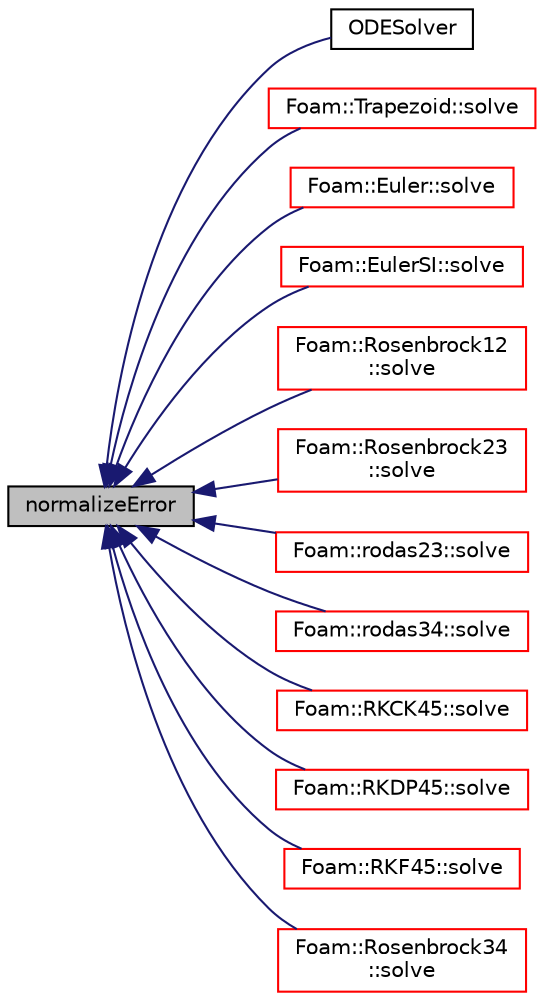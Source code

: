 digraph "normalizeError"
{
  bgcolor="transparent";
  edge [fontname="Helvetica",fontsize="10",labelfontname="Helvetica",labelfontsize="10"];
  node [fontname="Helvetica",fontsize="10",shape=record];
  rankdir="LR";
  Node1 [label="normalizeError",height=0.2,width=0.4,color="black", fillcolor="grey75", style="filled", fontcolor="black"];
  Node1 -> Node2 [dir="back",color="midnightblue",fontsize="10",style="solid",fontname="Helvetica"];
  Node2 [label="ODESolver",height=0.2,width=0.4,color="black",URL="$a01695.html#a13e5b881eeab24c5e502bf8e5e2c0792",tooltip="Construct for given ODESystem specifying tolerances. "];
  Node1 -> Node3 [dir="back",color="midnightblue",fontsize="10",style="solid",fontname="Helvetica"];
  Node3 [label="Foam::Trapezoid::solve",height=0.2,width=0.4,color="red",URL="$a02670.html#addb49744b13dfd8476bbb75b6209bfb3",tooltip="Solve a single step dx and return the error. "];
  Node1 -> Node4 [dir="back",color="midnightblue",fontsize="10",style="solid",fontname="Helvetica"];
  Node4 [label="Foam::Euler::solve",height=0.2,width=0.4,color="red",URL="$a00678.html#addb49744b13dfd8476bbb75b6209bfb3",tooltip="Solve a single step dx and return the error. "];
  Node1 -> Node5 [dir="back",color="midnightblue",fontsize="10",style="solid",fontname="Helvetica"];
  Node5 [label="Foam::EulerSI::solve",height=0.2,width=0.4,color="red",URL="$a00683.html#addb49744b13dfd8476bbb75b6209bfb3",tooltip="Solve a single step dx and return the error. "];
  Node1 -> Node6 [dir="back",color="midnightblue",fontsize="10",style="solid",fontname="Helvetica"];
  Node6 [label="Foam::Rosenbrock12\l::solve",height=0.2,width=0.4,color="red",URL="$a02210.html#addb49744b13dfd8476bbb75b6209bfb3",tooltip="Solve a single step dx and return the error. "];
  Node1 -> Node7 [dir="back",color="midnightblue",fontsize="10",style="solid",fontname="Helvetica"];
  Node7 [label="Foam::Rosenbrock23\l::solve",height=0.2,width=0.4,color="red",URL="$a02211.html#addb49744b13dfd8476bbb75b6209bfb3",tooltip="Solve a single step dx and return the error. "];
  Node1 -> Node8 [dir="back",color="midnightblue",fontsize="10",style="solid",fontname="Helvetica"];
  Node8 [label="Foam::rodas23::solve",height=0.2,width=0.4,color="red",URL="$a02208.html#addb49744b13dfd8476bbb75b6209bfb3",tooltip="Solve a single step dx and return the error. "];
  Node1 -> Node9 [dir="back",color="midnightblue",fontsize="10",style="solid",fontname="Helvetica"];
  Node9 [label="Foam::rodas34::solve",height=0.2,width=0.4,color="red",URL="$a02209.html#addb49744b13dfd8476bbb75b6209bfb3",tooltip="Solve a single step dx and return the error. "];
  Node1 -> Node10 [dir="back",color="midnightblue",fontsize="10",style="solid",fontname="Helvetica"];
  Node10 [label="Foam::RKCK45::solve",height=0.2,width=0.4,color="red",URL="$a02204.html#addb49744b13dfd8476bbb75b6209bfb3",tooltip="Solve a single step dx and return the error. "];
  Node1 -> Node11 [dir="back",color="midnightblue",fontsize="10",style="solid",fontname="Helvetica"];
  Node11 [label="Foam::RKDP45::solve",height=0.2,width=0.4,color="red",URL="$a02205.html#addb49744b13dfd8476bbb75b6209bfb3",tooltip="Solve a single step dx and return the error. "];
  Node1 -> Node12 [dir="back",color="midnightblue",fontsize="10",style="solid",fontname="Helvetica"];
  Node12 [label="Foam::RKF45::solve",height=0.2,width=0.4,color="red",URL="$a02206.html#addb49744b13dfd8476bbb75b6209bfb3",tooltip="Solve a single step dx and return the error. "];
  Node1 -> Node13 [dir="back",color="midnightblue",fontsize="10",style="solid",fontname="Helvetica"];
  Node13 [label="Foam::Rosenbrock34\l::solve",height=0.2,width=0.4,color="red",URL="$a02212.html#addb49744b13dfd8476bbb75b6209bfb3",tooltip="Solve a single step dx and return the error. "];
}
